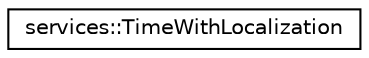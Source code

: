 digraph "Graphical Class Hierarchy"
{
 // INTERACTIVE_SVG=YES
  edge [fontname="Helvetica",fontsize="10",labelfontname="Helvetica",labelfontsize="10"];
  node [fontname="Helvetica",fontsize="10",shape=record];
  rankdir="LR";
  Node0 [label="services::TimeWithLocalization",height=0.2,width=0.4,color="black", fillcolor="white", style="filled",URL="$da/dc6/classservices_1_1_time_with_localization.html"];
}
